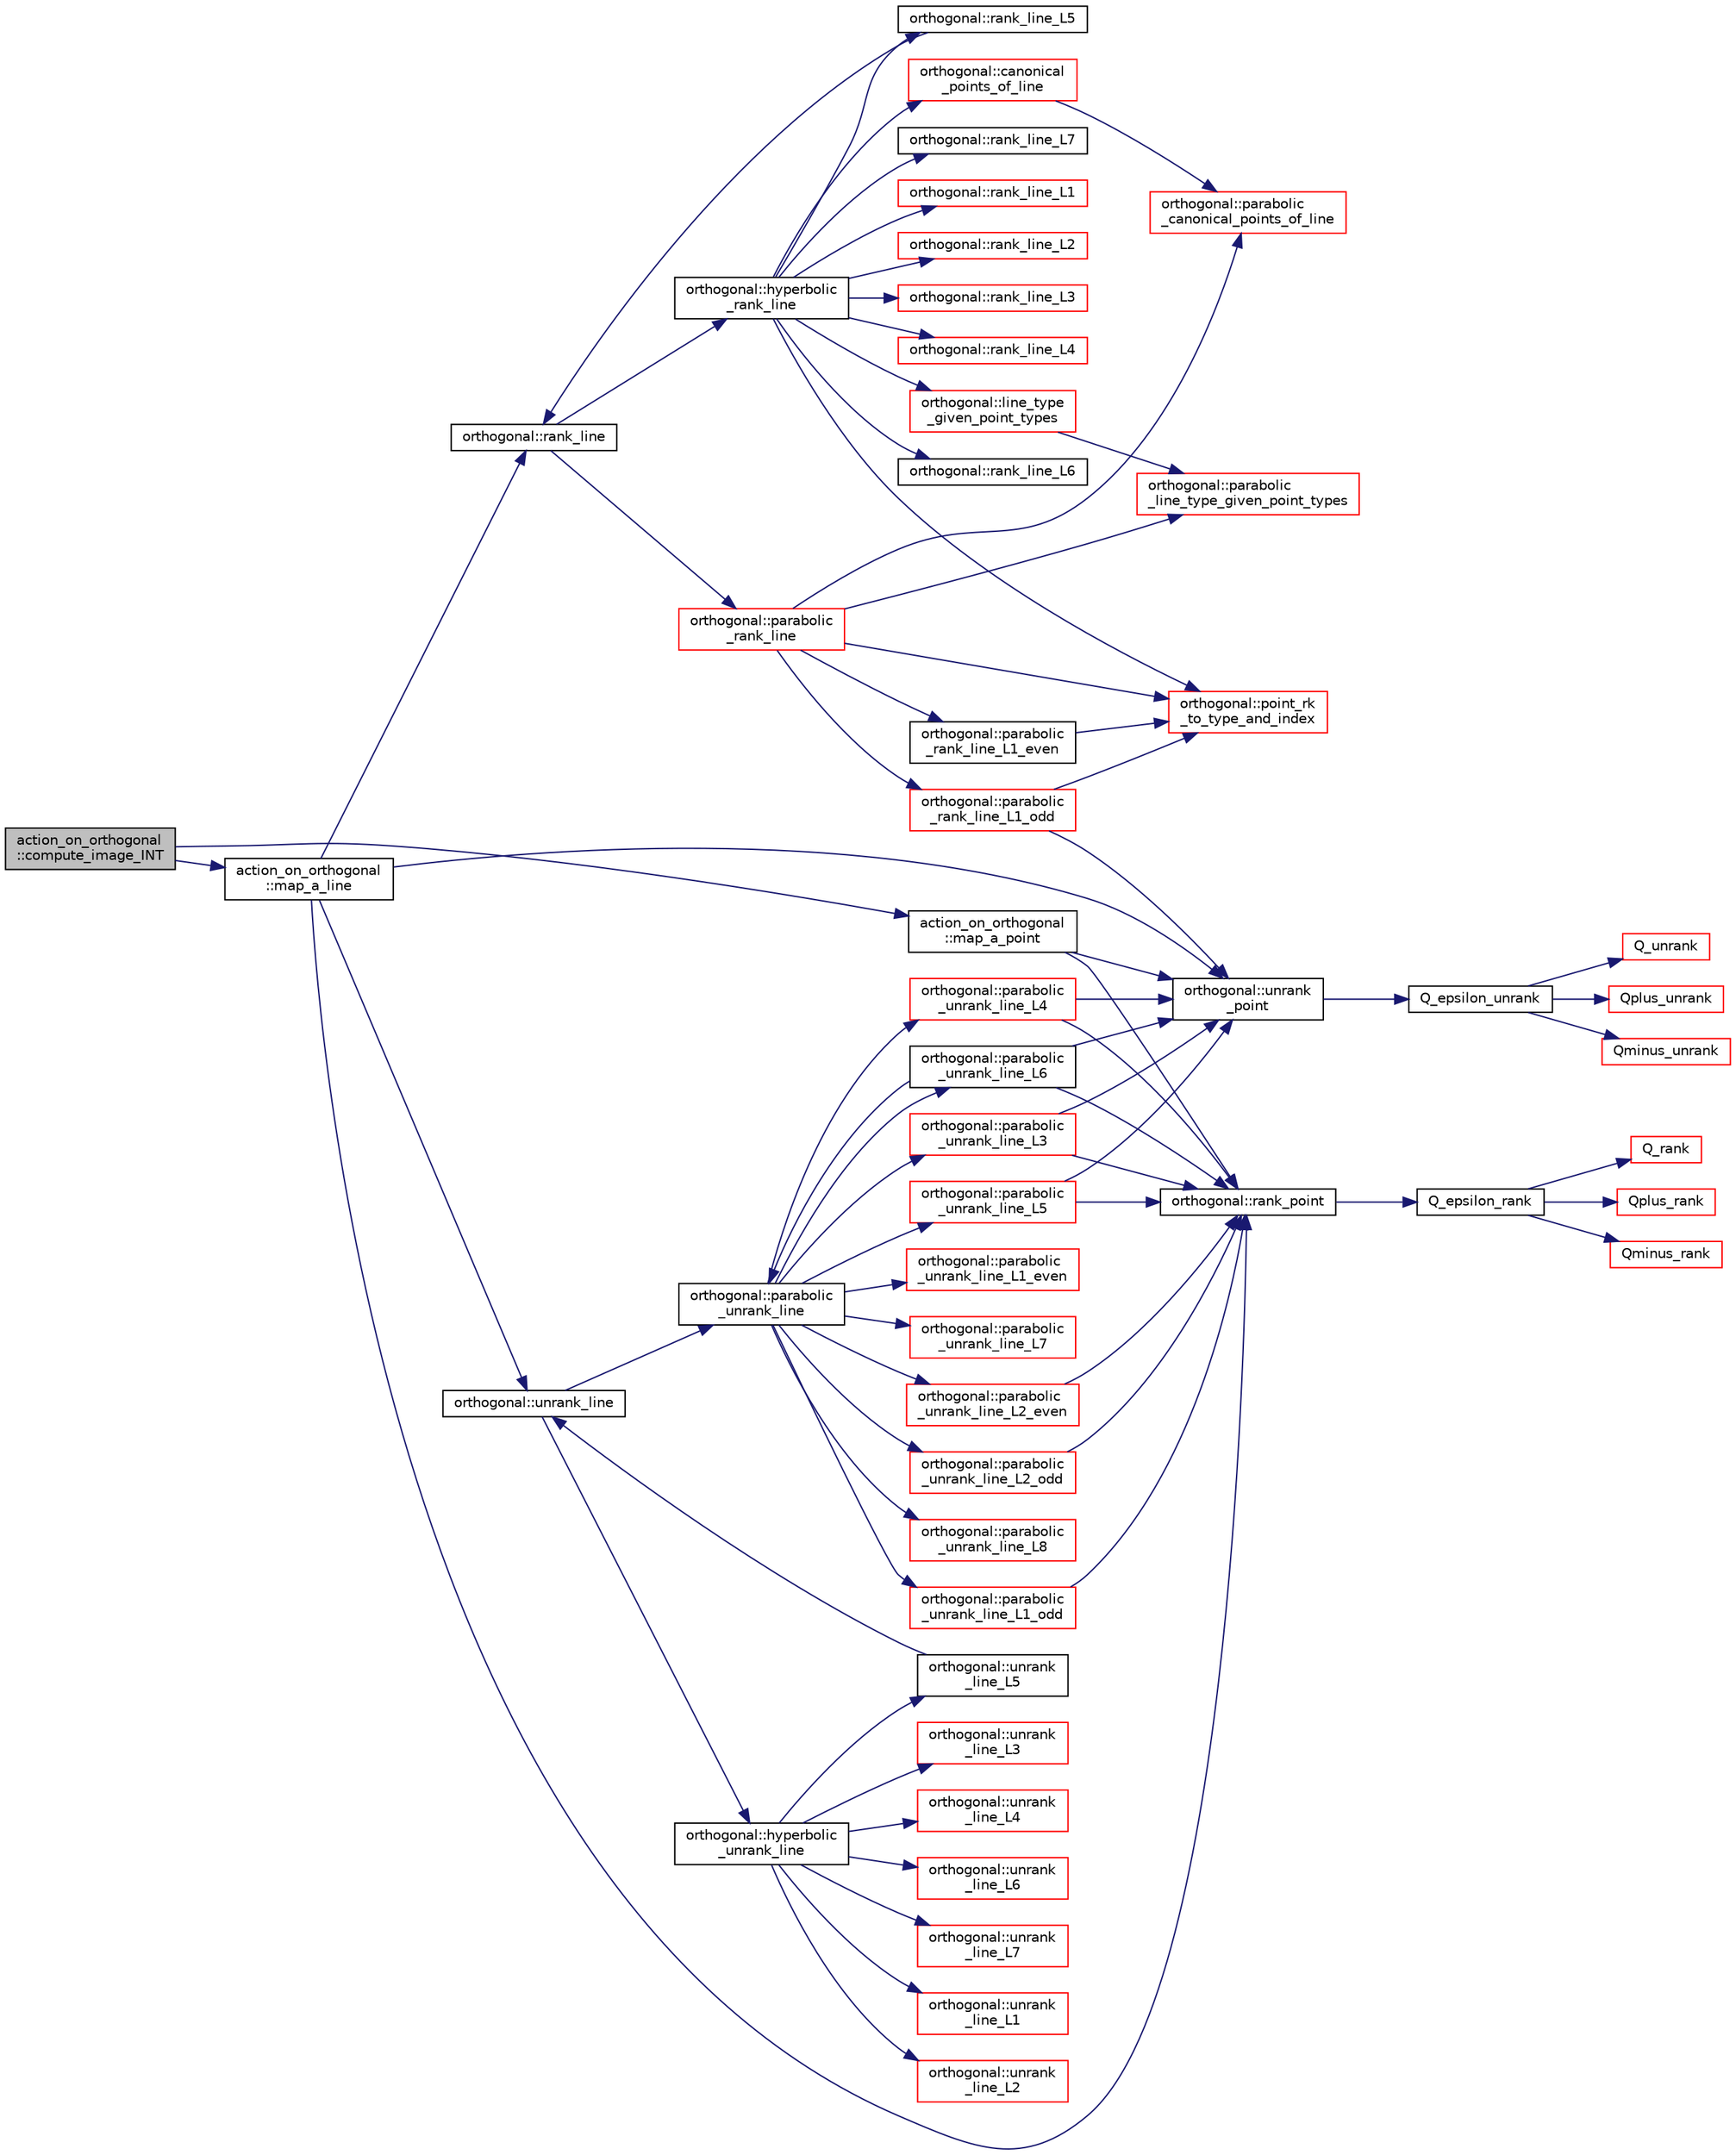 digraph "action_on_orthogonal::compute_image_INT"
{
  edge [fontname="Helvetica",fontsize="10",labelfontname="Helvetica",labelfontsize="10"];
  node [fontname="Helvetica",fontsize="10",shape=record];
  rankdir="LR";
  Node7 [label="action_on_orthogonal\l::compute_image_INT",height=0.2,width=0.4,color="black", fillcolor="grey75", style="filled", fontcolor="black"];
  Node7 -> Node8 [color="midnightblue",fontsize="10",style="solid",fontname="Helvetica"];
  Node8 [label="action_on_orthogonal\l::map_a_point",height=0.2,width=0.4,color="black", fillcolor="white", style="filled",URL="$dc/d87/classaction__on__orthogonal.html#a99224de62ef02d140676a31ac663a63b"];
  Node8 -> Node9 [color="midnightblue",fontsize="10",style="solid",fontname="Helvetica"];
  Node9 [label="orthogonal::unrank\l_point",height=0.2,width=0.4,color="black", fillcolor="white", style="filled",URL="$d7/daa/classorthogonal.html#ab655117100f7c66c19817b84ac5ac0a0"];
  Node9 -> Node10 [color="midnightblue",fontsize="10",style="solid",fontname="Helvetica"];
  Node10 [label="Q_epsilon_unrank",height=0.2,width=0.4,color="black", fillcolor="white", style="filled",URL="$d4/d67/geometry_8h.html#af162c4d30d4a6528299e37551c353e7b"];
  Node10 -> Node11 [color="midnightblue",fontsize="10",style="solid",fontname="Helvetica"];
  Node11 [label="Q_unrank",height=0.2,width=0.4,color="red", fillcolor="white", style="filled",URL="$db/da0/lib_2foundations_2geometry_2orthogonal__points_8_c.html#a6d02923d5b54ef796934e753e6f5b65b"];
  Node10 -> Node29 [color="midnightblue",fontsize="10",style="solid",fontname="Helvetica"];
  Node29 [label="Qplus_unrank",height=0.2,width=0.4,color="red", fillcolor="white", style="filled",URL="$db/da0/lib_2foundations_2geometry_2orthogonal__points_8_c.html#ad50512edd586919700e033744b4a03c8"];
  Node10 -> Node30 [color="midnightblue",fontsize="10",style="solid",fontname="Helvetica"];
  Node30 [label="Qminus_unrank",height=0.2,width=0.4,color="red", fillcolor="white", style="filled",URL="$db/da0/lib_2foundations_2geometry_2orthogonal__points_8_c.html#ac2dd18f435ab479095b836a483c12c7d"];
  Node8 -> Node31 [color="midnightblue",fontsize="10",style="solid",fontname="Helvetica"];
  Node31 [label="orthogonal::rank_point",height=0.2,width=0.4,color="black", fillcolor="white", style="filled",URL="$d7/daa/classorthogonal.html#adb4f1528590a804b3c011a68c9ebf655"];
  Node31 -> Node32 [color="midnightblue",fontsize="10",style="solid",fontname="Helvetica"];
  Node32 [label="Q_epsilon_rank",height=0.2,width=0.4,color="black", fillcolor="white", style="filled",URL="$d4/d67/geometry_8h.html#a0949e1151174e2988aa697cb31942e97"];
  Node32 -> Node33 [color="midnightblue",fontsize="10",style="solid",fontname="Helvetica"];
  Node33 [label="Q_rank",height=0.2,width=0.4,color="red", fillcolor="white", style="filled",URL="$db/da0/lib_2foundations_2geometry_2orthogonal__points_8_c.html#ad2671f4db3224df1e22494b9d946375e"];
  Node32 -> Node49 [color="midnightblue",fontsize="10",style="solid",fontname="Helvetica"];
  Node49 [label="Qplus_rank",height=0.2,width=0.4,color="red", fillcolor="white", style="filled",URL="$db/da0/lib_2foundations_2geometry_2orthogonal__points_8_c.html#aaa1be357d007a845ce2866169d63afb7"];
  Node32 -> Node50 [color="midnightblue",fontsize="10",style="solid",fontname="Helvetica"];
  Node50 [label="Qminus_rank",height=0.2,width=0.4,color="red", fillcolor="white", style="filled",URL="$db/da0/lib_2foundations_2geometry_2orthogonal__points_8_c.html#aec3e3dad3c2c12fa081edab0af2cb91a"];
  Node7 -> Node52 [color="midnightblue",fontsize="10",style="solid",fontname="Helvetica"];
  Node52 [label="action_on_orthogonal\l::map_a_line",height=0.2,width=0.4,color="black", fillcolor="white", style="filled",URL="$dc/d87/classaction__on__orthogonal.html#ac7e41a4bbc9e0f2813f2f7030f3ed177"];
  Node52 -> Node53 [color="midnightblue",fontsize="10",style="solid",fontname="Helvetica"];
  Node53 [label="orthogonal::unrank_line",height=0.2,width=0.4,color="black", fillcolor="white", style="filled",URL="$d7/daa/classorthogonal.html#a27fec576f6e11b80dd4503fa3cf7611e"];
  Node53 -> Node54 [color="midnightblue",fontsize="10",style="solid",fontname="Helvetica"];
  Node54 [label="orthogonal::hyperbolic\l_unrank_line",height=0.2,width=0.4,color="black", fillcolor="white", style="filled",URL="$d7/daa/classorthogonal.html#a94952194cdcc478feb676e97e2e272f2"];
  Node54 -> Node55 [color="midnightblue",fontsize="10",style="solid",fontname="Helvetica"];
  Node55 [label="orthogonal::unrank\l_line_L1",height=0.2,width=0.4,color="red", fillcolor="white", style="filled",URL="$d7/daa/classorthogonal.html#aca204928ad9c6c2d9e9afe2ea5af6d60"];
  Node54 -> Node80 [color="midnightblue",fontsize="10",style="solid",fontname="Helvetica"];
  Node80 [label="orthogonal::unrank\l_line_L2",height=0.2,width=0.4,color="red", fillcolor="white", style="filled",URL="$d7/daa/classorthogonal.html#abb7883ab6e8726606f8b82094d1181a5"];
  Node54 -> Node83 [color="midnightblue",fontsize="10",style="solid",fontname="Helvetica"];
  Node83 [label="orthogonal::unrank\l_line_L3",height=0.2,width=0.4,color="red", fillcolor="white", style="filled",URL="$d7/daa/classorthogonal.html#a3546eded4c93131b31df43de26a08991"];
  Node54 -> Node84 [color="midnightblue",fontsize="10",style="solid",fontname="Helvetica"];
  Node84 [label="orthogonal::unrank\l_line_L4",height=0.2,width=0.4,color="red", fillcolor="white", style="filled",URL="$d7/daa/classorthogonal.html#ab207c36ebccd5b91981d678a56ffd9eb"];
  Node54 -> Node85 [color="midnightblue",fontsize="10",style="solid",fontname="Helvetica"];
  Node85 [label="orthogonal::unrank\l_line_L5",height=0.2,width=0.4,color="black", fillcolor="white", style="filled",URL="$d7/daa/classorthogonal.html#a64148a40b356447a00d985789ad74c82"];
  Node85 -> Node53 [color="midnightblue",fontsize="10",style="solid",fontname="Helvetica"];
  Node54 -> Node86 [color="midnightblue",fontsize="10",style="solid",fontname="Helvetica"];
  Node86 [label="orthogonal::unrank\l_line_L6",height=0.2,width=0.4,color="red", fillcolor="white", style="filled",URL="$d7/daa/classorthogonal.html#a91145776fc4185d7277ddf019064f7ea"];
  Node54 -> Node87 [color="midnightblue",fontsize="10",style="solid",fontname="Helvetica"];
  Node87 [label="orthogonal::unrank\l_line_L7",height=0.2,width=0.4,color="red", fillcolor="white", style="filled",URL="$d7/daa/classorthogonal.html#a6dbd5481e532a8f7232acded49f5c05e"];
  Node53 -> Node88 [color="midnightblue",fontsize="10",style="solid",fontname="Helvetica"];
  Node88 [label="orthogonal::parabolic\l_unrank_line",height=0.2,width=0.4,color="black", fillcolor="white", style="filled",URL="$d7/daa/classorthogonal.html#a449cc51a62e11b8699befe951b0f8a4c"];
  Node88 -> Node89 [color="midnightblue",fontsize="10",style="solid",fontname="Helvetica"];
  Node89 [label="orthogonal::parabolic\l_unrank_line_L1_even",height=0.2,width=0.4,color="red", fillcolor="white", style="filled",URL="$d7/daa/classorthogonal.html#a83a57c7023d5a61881d39f00f7717d8b"];
  Node88 -> Node90 [color="midnightblue",fontsize="10",style="solid",fontname="Helvetica"];
  Node90 [label="orthogonal::parabolic\l_unrank_line_L1_odd",height=0.2,width=0.4,color="red", fillcolor="white", style="filled",URL="$d7/daa/classorthogonal.html#af59966fe1bb32196deaafbe6849fdeb1"];
  Node90 -> Node31 [color="midnightblue",fontsize="10",style="solid",fontname="Helvetica"];
  Node88 -> Node117 [color="midnightblue",fontsize="10",style="solid",fontname="Helvetica"];
  Node117 [label="orthogonal::parabolic\l_unrank_line_L2_even",height=0.2,width=0.4,color="red", fillcolor="white", style="filled",URL="$d7/daa/classorthogonal.html#a57a7ad0d16ea67c0636c9f179eeed5d1"];
  Node117 -> Node31 [color="midnightblue",fontsize="10",style="solid",fontname="Helvetica"];
  Node88 -> Node119 [color="midnightblue",fontsize="10",style="solid",fontname="Helvetica"];
  Node119 [label="orthogonal::parabolic\l_unrank_line_L2_odd",height=0.2,width=0.4,color="red", fillcolor="white", style="filled",URL="$d7/daa/classorthogonal.html#a9ab8a29daee27c60803e2bf5026a9a9e"];
  Node119 -> Node31 [color="midnightblue",fontsize="10",style="solid",fontname="Helvetica"];
  Node88 -> Node121 [color="midnightblue",fontsize="10",style="solid",fontname="Helvetica"];
  Node121 [label="orthogonal::parabolic\l_unrank_line_L3",height=0.2,width=0.4,color="red", fillcolor="white", style="filled",URL="$d7/daa/classorthogonal.html#ae1edfba289a03ed4d383514c2b0dc4b7"];
  Node121 -> Node9 [color="midnightblue",fontsize="10",style="solid",fontname="Helvetica"];
  Node121 -> Node31 [color="midnightblue",fontsize="10",style="solid",fontname="Helvetica"];
  Node88 -> Node126 [color="midnightblue",fontsize="10",style="solid",fontname="Helvetica"];
  Node126 [label="orthogonal::parabolic\l_unrank_line_L4",height=0.2,width=0.4,color="red", fillcolor="white", style="filled",URL="$d7/daa/classorthogonal.html#a6a30b6c7f59498ad8c7f2bec7c78d2ff"];
  Node126 -> Node31 [color="midnightblue",fontsize="10",style="solid",fontname="Helvetica"];
  Node126 -> Node9 [color="midnightblue",fontsize="10",style="solid",fontname="Helvetica"];
  Node88 -> Node128 [color="midnightblue",fontsize="10",style="solid",fontname="Helvetica"];
  Node128 [label="orthogonal::parabolic\l_unrank_line_L5",height=0.2,width=0.4,color="red", fillcolor="white", style="filled",URL="$d7/daa/classorthogonal.html#a77831b97ebbbc5d8103c5e7e0edfeb9b"];
  Node128 -> Node31 [color="midnightblue",fontsize="10",style="solid",fontname="Helvetica"];
  Node128 -> Node9 [color="midnightblue",fontsize="10",style="solid",fontname="Helvetica"];
  Node88 -> Node130 [color="midnightblue",fontsize="10",style="solid",fontname="Helvetica"];
  Node130 [label="orthogonal::parabolic\l_unrank_line_L6",height=0.2,width=0.4,color="black", fillcolor="white", style="filled",URL="$d7/daa/classorthogonal.html#a3fecd8b43b3e09d6b35e550850b11d56"];
  Node130 -> Node88 [color="midnightblue",fontsize="10",style="solid",fontname="Helvetica"];
  Node130 -> Node9 [color="midnightblue",fontsize="10",style="solid",fontname="Helvetica"];
  Node130 -> Node31 [color="midnightblue",fontsize="10",style="solid",fontname="Helvetica"];
  Node88 -> Node131 [color="midnightblue",fontsize="10",style="solid",fontname="Helvetica"];
  Node131 [label="orthogonal::parabolic\l_unrank_line_L7",height=0.2,width=0.4,color="red", fillcolor="white", style="filled",URL="$d7/daa/classorthogonal.html#af37feffb93b694bd8b9f5ff5f8bdd4eb"];
  Node88 -> Node132 [color="midnightblue",fontsize="10",style="solid",fontname="Helvetica"];
  Node132 [label="orthogonal::parabolic\l_unrank_line_L8",height=0.2,width=0.4,color="red", fillcolor="white", style="filled",URL="$d7/daa/classorthogonal.html#a97e23bbc8eb995d6ee0dba00f2b0d34f"];
  Node52 -> Node9 [color="midnightblue",fontsize="10",style="solid",fontname="Helvetica"];
  Node52 -> Node31 [color="midnightblue",fontsize="10",style="solid",fontname="Helvetica"];
  Node52 -> Node133 [color="midnightblue",fontsize="10",style="solid",fontname="Helvetica"];
  Node133 [label="orthogonal::rank_line",height=0.2,width=0.4,color="black", fillcolor="white", style="filled",URL="$d7/daa/classorthogonal.html#a5e1b5a3eb76840f425e71f25dabcd470"];
  Node133 -> Node134 [color="midnightblue",fontsize="10",style="solid",fontname="Helvetica"];
  Node134 [label="orthogonal::hyperbolic\l_rank_line",height=0.2,width=0.4,color="black", fillcolor="white", style="filled",URL="$d7/daa/classorthogonal.html#a2810f9a6851f445b03fdbfe2a888e9f5"];
  Node134 -> Node135 [color="midnightblue",fontsize="10",style="solid",fontname="Helvetica"];
  Node135 [label="orthogonal::point_rk\l_to_type_and_index",height=0.2,width=0.4,color="red", fillcolor="white", style="filled",URL="$d7/daa/classorthogonal.html#a5419c9c6b60c81e6e66f3606e7ad1815"];
  Node134 -> Node147 [color="midnightblue",fontsize="10",style="solid",fontname="Helvetica"];
  Node147 [label="orthogonal::line_type\l_given_point_types",height=0.2,width=0.4,color="red", fillcolor="white", style="filled",URL="$d7/daa/classorthogonal.html#abffd6b3e0d545fbe7799a2e2c1038aba"];
  Node147 -> Node155 [color="midnightblue",fontsize="10",style="solid",fontname="Helvetica"];
  Node155 [label="orthogonal::parabolic\l_line_type_given_point_types",height=0.2,width=0.4,color="red", fillcolor="white", style="filled",URL="$d7/daa/classorthogonal.html#af1894e9b4951ea3b58fafaec8e1314d4"];
  Node134 -> Node164 [color="midnightblue",fontsize="10",style="solid",fontname="Helvetica"];
  Node164 [label="orthogonal::canonical\l_points_of_line",height=0.2,width=0.4,color="red", fillcolor="white", style="filled",URL="$d7/daa/classorthogonal.html#a561d7c5426dcdb221a961ab2f0d89ae4"];
  Node164 -> Node173 [color="midnightblue",fontsize="10",style="solid",fontname="Helvetica"];
  Node173 [label="orthogonal::parabolic\l_canonical_points_of_line",height=0.2,width=0.4,color="red", fillcolor="white", style="filled",URL="$d7/daa/classorthogonal.html#a7f1b4034dcfc0c22f06242b179466594"];
  Node134 -> Node179 [color="midnightblue",fontsize="10",style="solid",fontname="Helvetica"];
  Node179 [label="orthogonal::rank_line_L1",height=0.2,width=0.4,color="red", fillcolor="white", style="filled",URL="$d7/daa/classorthogonal.html#a2d89d504dee5256f035591c1cb64e129"];
  Node134 -> Node180 [color="midnightblue",fontsize="10",style="solid",fontname="Helvetica"];
  Node180 [label="orthogonal::rank_line_L2",height=0.2,width=0.4,color="red", fillcolor="white", style="filled",URL="$d7/daa/classorthogonal.html#abd9adb280933c973c9288e2764f72256"];
  Node134 -> Node181 [color="midnightblue",fontsize="10",style="solid",fontname="Helvetica"];
  Node181 [label="orthogonal::rank_line_L3",height=0.2,width=0.4,color="red", fillcolor="white", style="filled",URL="$d7/daa/classorthogonal.html#a45ebd133d98a13f8c10e1ff0310874a9"];
  Node134 -> Node182 [color="midnightblue",fontsize="10",style="solid",fontname="Helvetica"];
  Node182 [label="orthogonal::rank_line_L4",height=0.2,width=0.4,color="red", fillcolor="white", style="filled",URL="$d7/daa/classorthogonal.html#a80dc34bc12588a8b6e70cf00cd9558a6"];
  Node134 -> Node183 [color="midnightblue",fontsize="10",style="solid",fontname="Helvetica"];
  Node183 [label="orthogonal::rank_line_L5",height=0.2,width=0.4,color="black", fillcolor="white", style="filled",URL="$d7/daa/classorthogonal.html#a80bcc065004ef76b70cef437fff6f54c"];
  Node183 -> Node133 [color="midnightblue",fontsize="10",style="solid",fontname="Helvetica"];
  Node134 -> Node184 [color="midnightblue",fontsize="10",style="solid",fontname="Helvetica"];
  Node184 [label="orthogonal::rank_line_L6",height=0.2,width=0.4,color="black", fillcolor="white", style="filled",URL="$d7/daa/classorthogonal.html#aa32bfc8e78ece724ecbc703e94288a14"];
  Node134 -> Node185 [color="midnightblue",fontsize="10",style="solid",fontname="Helvetica"];
  Node185 [label="orthogonal::rank_line_L7",height=0.2,width=0.4,color="black", fillcolor="white", style="filled",URL="$d7/daa/classorthogonal.html#aea60e6f3746fe39f8d321bc51f67fa3e"];
  Node133 -> Node186 [color="midnightblue",fontsize="10",style="solid",fontname="Helvetica"];
  Node186 [label="orthogonal::parabolic\l_rank_line",height=0.2,width=0.4,color="red", fillcolor="white", style="filled",URL="$d7/daa/classorthogonal.html#a7df334ceca90bc5b90c56354dbaf45c9"];
  Node186 -> Node135 [color="midnightblue",fontsize="10",style="solid",fontname="Helvetica"];
  Node186 -> Node155 [color="midnightblue",fontsize="10",style="solid",fontname="Helvetica"];
  Node186 -> Node173 [color="midnightblue",fontsize="10",style="solid",fontname="Helvetica"];
  Node186 -> Node187 [color="midnightblue",fontsize="10",style="solid",fontname="Helvetica"];
  Node187 [label="orthogonal::parabolic\l_rank_line_L1_even",height=0.2,width=0.4,color="black", fillcolor="white", style="filled",URL="$d7/daa/classorthogonal.html#a7f055ba3f318499430444e583ed03ee3"];
  Node187 -> Node135 [color="midnightblue",fontsize="10",style="solid",fontname="Helvetica"];
  Node186 -> Node188 [color="midnightblue",fontsize="10",style="solid",fontname="Helvetica"];
  Node188 [label="orthogonal::parabolic\l_rank_line_L1_odd",height=0.2,width=0.4,color="red", fillcolor="white", style="filled",URL="$d7/daa/classorthogonal.html#aab93abadf848b0a5d72b367f155cd7e4"];
  Node188 -> Node135 [color="midnightblue",fontsize="10",style="solid",fontname="Helvetica"];
  Node188 -> Node9 [color="midnightblue",fontsize="10",style="solid",fontname="Helvetica"];
}
